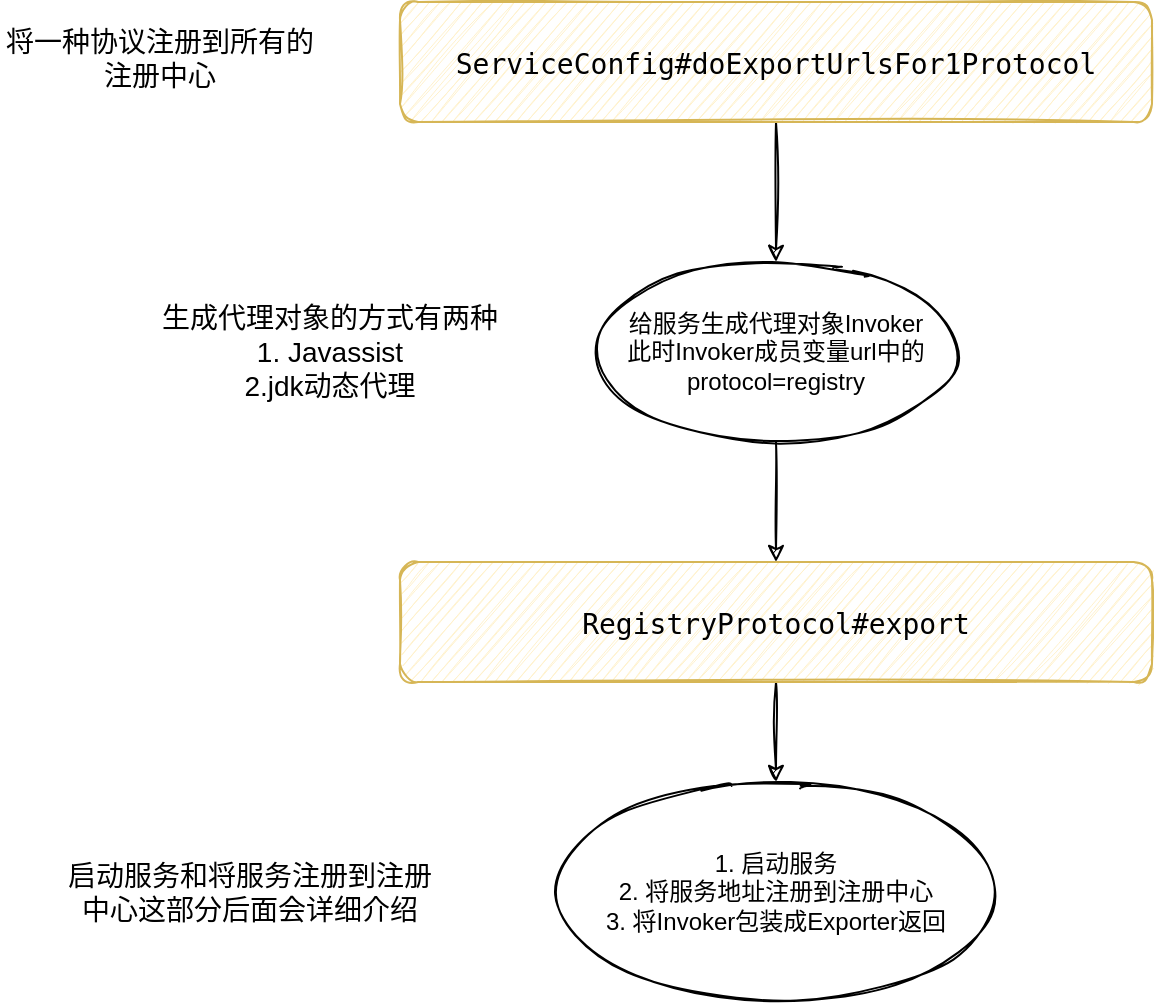 <mxfile version="13.9.6" type="github">
  <diagram id="-vWjyeZ1LDodbXlvv719" name="Page-1">
    <mxGraphModel dx="946" dy="538" grid="1" gridSize="10" guides="1" tooltips="1" connect="1" arrows="1" fold="1" page="1" pageScale="1" pageWidth="827" pageHeight="1169" math="0" shadow="0">
      <root>
        <mxCell id="0" />
        <mxCell id="1" parent="0" />
        <mxCell id="AzWFXw6b3FoRxk-oBnC6-12" value="" style="edgeStyle=orthogonalEdgeStyle;rounded=0;orthogonalLoop=1;jettySize=auto;html=1;sketch=1;" edge="1" parent="1" source="AzWFXw6b3FoRxk-oBnC6-1" target="AzWFXw6b3FoRxk-oBnC6-11">
          <mxGeometry relative="1" as="geometry" />
        </mxCell>
        <mxCell id="AzWFXw6b3FoRxk-oBnC6-1" value="&lt;pre&gt;&lt;font style=&quot;font-size: 14px&quot;&gt;ServiceConfig#doExportUrlsFor1Protocol&lt;/font&gt;&lt;font color=&quot;#a9b7c6&quot; face=&quot;menlo&quot;&gt;&lt;span style=&quot;background-color: rgb(43 , 43 , 43) ; font-size: 13.5pt&quot;&gt;&lt;br&gt;&lt;/span&gt;&lt;/font&gt;&lt;/pre&gt;" style="rounded=1;whiteSpace=wrap;html=1;sketch=1;fillColor=#fff2cc;strokeColor=#d6b656;" vertex="1" parent="1">
          <mxGeometry x="280" y="100" width="376" height="60" as="geometry" />
        </mxCell>
        <mxCell id="AzWFXw6b3FoRxk-oBnC6-2" value="&lt;font style=&quot;font-size: 14px&quot;&gt;将一种协议注册到所有的注册中心&lt;/font&gt;" style="text;html=1;strokeColor=none;fillColor=none;align=center;verticalAlign=middle;whiteSpace=wrap;rounded=0;" vertex="1" parent="1">
          <mxGeometry x="80" y="100" width="160" height="55" as="geometry" />
        </mxCell>
        <mxCell id="AzWFXw6b3FoRxk-oBnC6-15" value="" style="edgeStyle=orthogonalEdgeStyle;rounded=0;orthogonalLoop=1;jettySize=auto;html=1;sketch=1;" edge="1" parent="1" source="AzWFXw6b3FoRxk-oBnC6-6" target="AzWFXw6b3FoRxk-oBnC6-7">
          <mxGeometry relative="1" as="geometry" />
        </mxCell>
        <mxCell id="AzWFXw6b3FoRxk-oBnC6-6" value="&lt;pre&gt;&lt;font style=&quot;font-size: 14px&quot;&gt;RegistryProtocol#export&lt;/font&gt;&lt;font color=&quot;#a9b7c6&quot; face=&quot;menlo&quot;&gt;&lt;span style=&quot;background-color: rgb(43 , 43 , 43) ; font-size: 13.5pt&quot;&gt;&lt;br&gt;&lt;/span&gt;&lt;/font&gt;&lt;/pre&gt;" style="rounded=1;whiteSpace=wrap;html=1;sketch=1;fillColor=#fff2cc;strokeColor=#d6b656;" vertex="1" parent="1">
          <mxGeometry x="280" y="380" width="376" height="60" as="geometry" />
        </mxCell>
        <mxCell id="AzWFXw6b3FoRxk-oBnC6-7" value="1. 启动服务&lt;br&gt;2. 将服务地址注册到注册中心&lt;br&gt;3. 将Invoker包装成Exporter返回" style="ellipse;whiteSpace=wrap;html=1;sketch=1;" vertex="1" parent="1">
          <mxGeometry x="358" y="490" width="220" height="110" as="geometry" />
        </mxCell>
        <mxCell id="AzWFXw6b3FoRxk-oBnC6-13" value="" style="edgeStyle=orthogonalEdgeStyle;rounded=0;orthogonalLoop=1;jettySize=auto;html=1;sketch=1;" edge="1" parent="1" source="AzWFXw6b3FoRxk-oBnC6-11" target="AzWFXw6b3FoRxk-oBnC6-6">
          <mxGeometry relative="1" as="geometry" />
        </mxCell>
        <mxCell id="AzWFXw6b3FoRxk-oBnC6-11" value="给服务生成代理对象Invoker&lt;br&gt;此时Invoker成员变量url中的&lt;br&gt;protocol=registry" style="ellipse;whiteSpace=wrap;html=1;sketch=1;" vertex="1" parent="1">
          <mxGeometry x="378" y="230" width="180" height="90" as="geometry" />
        </mxCell>
        <mxCell id="AzWFXw6b3FoRxk-oBnC6-14" value="&lt;font style=&quot;font-size: 14px&quot;&gt;生成代理对象的方式有两种&lt;br&gt;1.&amp;nbsp;&lt;font&gt;Javassist&lt;/font&gt;&lt;br&gt;2.jdk动态代理&lt;/font&gt;" style="text;html=1;strokeColor=none;fillColor=none;align=center;verticalAlign=middle;whiteSpace=wrap;rounded=0;" vertex="1" parent="1">
          <mxGeometry x="150" y="267.5" width="190" height="15" as="geometry" />
        </mxCell>
        <mxCell id="AzWFXw6b3FoRxk-oBnC6-16" value="&lt;font style=&quot;font-size: 14px&quot;&gt;启动服务和将服务注册到注册中心这部分后面会详细介绍&lt;/font&gt;" style="text;html=1;strokeColor=none;fillColor=none;align=center;verticalAlign=middle;whiteSpace=wrap;rounded=0;sketch=1;" vertex="1" parent="1">
          <mxGeometry x="110" y="500" width="190" height="90" as="geometry" />
        </mxCell>
      </root>
    </mxGraphModel>
  </diagram>
</mxfile>
